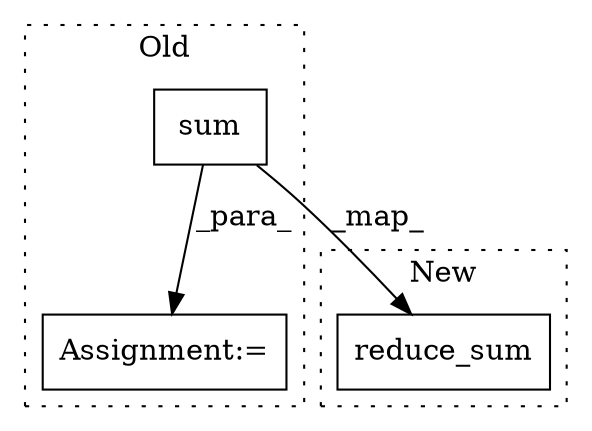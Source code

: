 digraph G {
subgraph cluster0 {
1 [label="sum" a="32" s="2194,2207" l="4,1" shape="box"];
3 [label="Assignment:=" a="7" s="2186" l="2" shape="box"];
label = "Old";
style="dotted";
}
subgraph cluster1 {
2 [label="reduce_sum" a="32" s="2777,2797" l="11,1" shape="box"];
label = "New";
style="dotted";
}
1 -> 2 [label="_map_"];
1 -> 3 [label="_para_"];
}